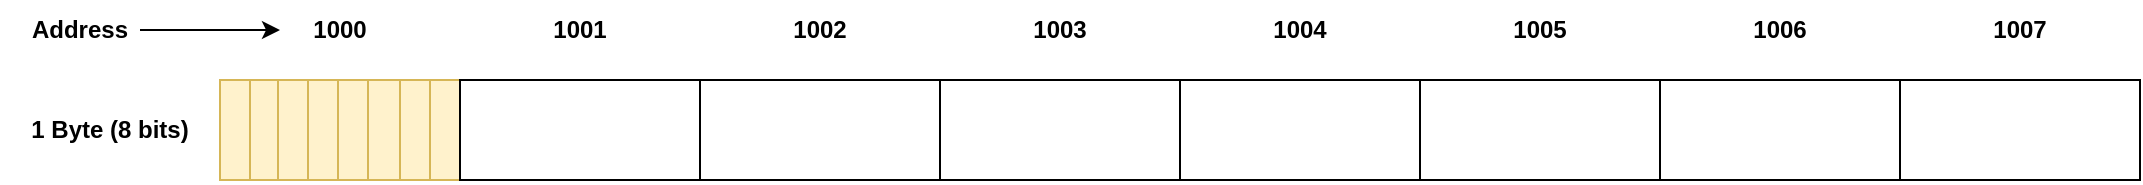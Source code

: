 <mxfile version="20.2.3" type="device"><diagram id="16hst8Qyct2xVYiq4zmA" name="Page-1"><mxGraphModel dx="1050" dy="733" grid="1" gridSize="10" guides="1" tooltips="1" connect="1" arrows="1" fold="1" page="1" pageScale="1" pageWidth="1100" pageHeight="2400" math="0" shadow="0"><root><mxCell id="0"/><mxCell id="1" parent="0"/><mxCell id="mliSBgLnftD1F8_cBGfJ-4" value="" style="rounded=0;whiteSpace=wrap;html=1;fillColor=#fff2cc;strokeColor=#d6b656;" parent="1" vertex="1"><mxGeometry x="120" y="200" width="120" height="50" as="geometry"/></mxCell><mxCell id="mliSBgLnftD1F8_cBGfJ-5" value="" style="rounded=0;whiteSpace=wrap;html=1;" parent="1" vertex="1"><mxGeometry x="240" y="200" width="120" height="50" as="geometry"/></mxCell><mxCell id="mliSBgLnftD1F8_cBGfJ-6" value="" style="rounded=0;whiteSpace=wrap;html=1;" parent="1" vertex="1"><mxGeometry x="360" y="200" width="120" height="50" as="geometry"/></mxCell><mxCell id="mliSBgLnftD1F8_cBGfJ-7" value="" style="rounded=0;whiteSpace=wrap;html=1;" parent="1" vertex="1"><mxGeometry x="480" y="200" width="120" height="50" as="geometry"/></mxCell><mxCell id="mliSBgLnftD1F8_cBGfJ-8" value="" style="rounded=0;whiteSpace=wrap;html=1;" parent="1" vertex="1"><mxGeometry x="600" y="200" width="120" height="50" as="geometry"/></mxCell><mxCell id="mliSBgLnftD1F8_cBGfJ-9" value="" style="rounded=0;whiteSpace=wrap;html=1;" parent="1" vertex="1"><mxGeometry x="720" y="200" width="120" height="50" as="geometry"/></mxCell><mxCell id="mliSBgLnftD1F8_cBGfJ-10" value="" style="rounded=0;whiteSpace=wrap;html=1;" parent="1" vertex="1"><mxGeometry x="840" y="200" width="120" height="50" as="geometry"/></mxCell><mxCell id="mliSBgLnftD1F8_cBGfJ-11" value="" style="rounded=0;whiteSpace=wrap;html=1;" parent="1" vertex="1"><mxGeometry x="960" y="200" width="120" height="50" as="geometry"/></mxCell><mxCell id="mliSBgLnftD1F8_cBGfJ-12" value="1000" style="text;html=1;strokeColor=none;fillColor=none;align=center;verticalAlign=middle;whiteSpace=wrap;rounded=0;fontStyle=1" parent="1" vertex="1"><mxGeometry x="150" y="160" width="60" height="30" as="geometry"/></mxCell><mxCell id="mliSBgLnftD1F8_cBGfJ-13" value="1001" style="text;html=1;strokeColor=none;fillColor=none;align=center;verticalAlign=middle;whiteSpace=wrap;rounded=0;fontStyle=1" parent="1" vertex="1"><mxGeometry x="270" y="160" width="60" height="30" as="geometry"/></mxCell><mxCell id="mliSBgLnftD1F8_cBGfJ-14" value="1002" style="text;html=1;strokeColor=none;fillColor=none;align=center;verticalAlign=middle;whiteSpace=wrap;rounded=0;fontStyle=1" parent="1" vertex="1"><mxGeometry x="390" y="160" width="60" height="30" as="geometry"/></mxCell><mxCell id="mliSBgLnftD1F8_cBGfJ-16" value="1003" style="text;html=1;strokeColor=none;fillColor=none;align=center;verticalAlign=middle;whiteSpace=wrap;rounded=0;fontStyle=1" parent="1" vertex="1"><mxGeometry x="510" y="160" width="60" height="30" as="geometry"/></mxCell><mxCell id="mliSBgLnftD1F8_cBGfJ-17" value="1004" style="text;html=1;strokeColor=none;fillColor=none;align=center;verticalAlign=middle;whiteSpace=wrap;rounded=0;fontStyle=1" parent="1" vertex="1"><mxGeometry x="630" y="160" width="60" height="30" as="geometry"/></mxCell><mxCell id="mliSBgLnftD1F8_cBGfJ-18" value="1005" style="text;html=1;strokeColor=none;fillColor=none;align=center;verticalAlign=middle;whiteSpace=wrap;rounded=0;fontStyle=1" parent="1" vertex="1"><mxGeometry x="750" y="160" width="60" height="30" as="geometry"/></mxCell><mxCell id="mliSBgLnftD1F8_cBGfJ-19" value="1006" style="text;html=1;strokeColor=none;fillColor=none;align=center;verticalAlign=middle;whiteSpace=wrap;rounded=0;fontStyle=1" parent="1" vertex="1"><mxGeometry x="870" y="160" width="60" height="30" as="geometry"/></mxCell><mxCell id="mliSBgLnftD1F8_cBGfJ-20" value="1007" style="text;html=1;strokeColor=none;fillColor=none;align=center;verticalAlign=middle;whiteSpace=wrap;rounded=0;fontStyle=1" parent="1" vertex="1"><mxGeometry x="990" y="160" width="60" height="30" as="geometry"/></mxCell><mxCell id="mliSBgLnftD1F8_cBGfJ-39" value="1 Byte (8 bits)" style="text;html=1;strokeColor=none;fillColor=none;align=center;verticalAlign=middle;whiteSpace=wrap;rounded=0;fontStyle=1" parent="1" vertex="1"><mxGeometry x="10" y="210" width="110" height="30" as="geometry"/></mxCell><mxCell id="nN3gJSouHn3hXcMgptab-3" style="edgeStyle=orthogonalEdgeStyle;rounded=0;orthogonalLoop=1;jettySize=auto;html=1;strokeColor=#000000;" edge="1" parent="1" source="mliSBgLnftD1F8_cBGfJ-43" target="mliSBgLnftD1F8_cBGfJ-12"><mxGeometry relative="1" as="geometry"/></mxCell><mxCell id="mliSBgLnftD1F8_cBGfJ-43" value="Address" style="text;html=1;strokeColor=none;fillColor=none;align=center;verticalAlign=middle;whiteSpace=wrap;rounded=0;fontStyle=1" parent="1" vertex="1"><mxGeometry x="20" y="160" width="60" height="30" as="geometry"/></mxCell><mxCell id="mliSBgLnftD1F8_cBGfJ-46" value="" style="endArrow=none;html=1;rounded=0;strokeColor=#D6B656;" parent="1" edge="1"><mxGeometry width="50" height="50" relative="1" as="geometry"><mxPoint x="135" y="250" as="sourcePoint"/><mxPoint x="135" y="200" as="targetPoint"/></mxGeometry></mxCell><mxCell id="mliSBgLnftD1F8_cBGfJ-50" value="" style="endArrow=none;html=1;rounded=0;strokeColor=#D6B656;" parent="1" edge="1"><mxGeometry width="50" height="50" relative="1" as="geometry"><mxPoint x="149" y="250" as="sourcePoint"/><mxPoint x="149" y="200" as="targetPoint"/></mxGeometry></mxCell><mxCell id="mliSBgLnftD1F8_cBGfJ-51" value="" style="endArrow=none;html=1;rounded=0;strokeColor=#D6B656;" parent="1" edge="1"><mxGeometry width="50" height="50" relative="1" as="geometry"><mxPoint x="164" y="250" as="sourcePoint"/><mxPoint x="164" y="200" as="targetPoint"/></mxGeometry></mxCell><mxCell id="mliSBgLnftD1F8_cBGfJ-52" value="" style="endArrow=none;html=1;rounded=0;strokeColor=#D6B656;" parent="1" edge="1"><mxGeometry width="50" height="50" relative="1" as="geometry"><mxPoint x="179" y="250" as="sourcePoint"/><mxPoint x="179" y="200" as="targetPoint"/></mxGeometry></mxCell><mxCell id="mliSBgLnftD1F8_cBGfJ-53" value="" style="endArrow=none;html=1;rounded=0;strokeColor=#D6B656;" parent="1" edge="1"><mxGeometry width="50" height="50" relative="1" as="geometry"><mxPoint x="194" y="250" as="sourcePoint"/><mxPoint x="194" y="200" as="targetPoint"/></mxGeometry></mxCell><mxCell id="mliSBgLnftD1F8_cBGfJ-54" value="" style="endArrow=none;html=1;rounded=0;strokeColor=#D6B656;" parent="1" edge="1"><mxGeometry width="50" height="50" relative="1" as="geometry"><mxPoint x="210" y="250" as="sourcePoint"/><mxPoint x="210" y="200" as="targetPoint"/></mxGeometry></mxCell><mxCell id="mliSBgLnftD1F8_cBGfJ-55" value="" style="endArrow=none;html=1;rounded=0;strokeColor=#D6B656;" parent="1" edge="1"><mxGeometry width="50" height="50" relative="1" as="geometry"><mxPoint x="225" y="250" as="sourcePoint"/><mxPoint x="225" y="200" as="targetPoint"/></mxGeometry></mxCell></root></mxGraphModel></diagram></mxfile>